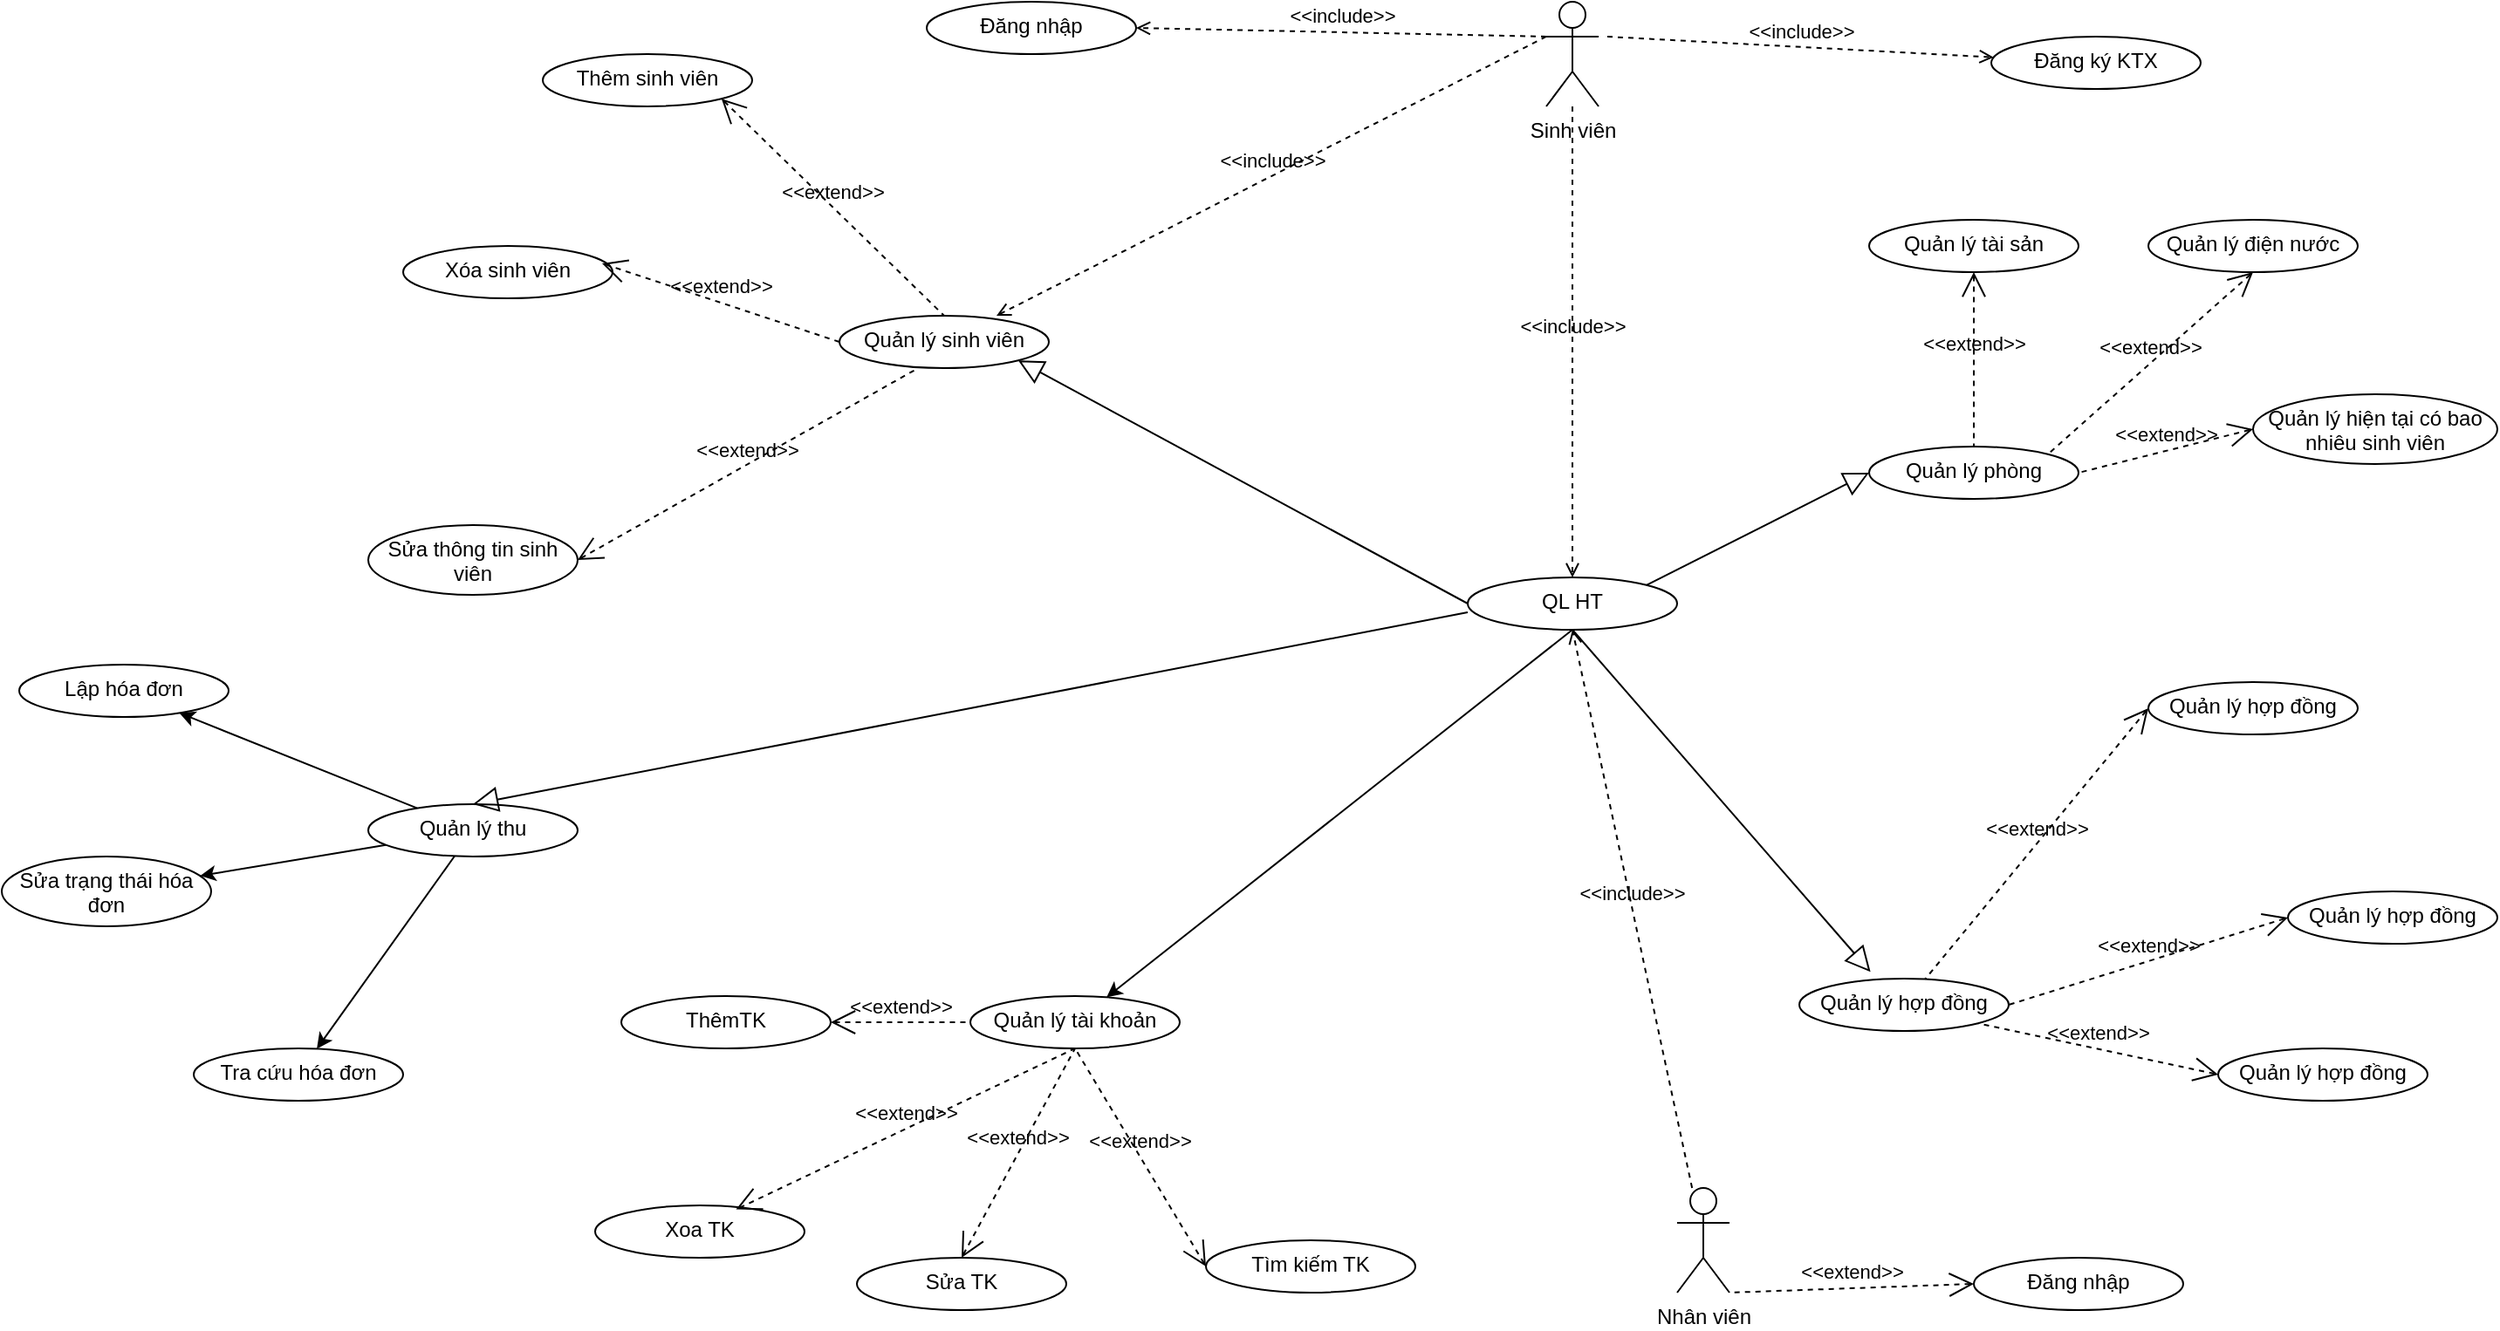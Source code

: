 <mxfile version="13.9.9" type="device"><diagram name="Page-1" id="58cdce13-f638-feb5-8d6f-7d28b1aa9fa0"><mxGraphModel dx="2963" dy="754" grid="1" gridSize="10" guides="1" tooltips="1" connect="1" arrows="1" fold="1" page="1" pageScale="1" pageWidth="1100" pageHeight="850" background="#ffffff" math="0" shadow="0"><root><mxCell id="0"/><mxCell id="1" parent="0"/><mxCell id="kqvLeJcB2P9spGSXJwbo-1" value="Nhân viên" style="shape=umlActor;verticalLabelPosition=bottom;verticalAlign=top;html=1;outlineConnect=0;" parent="1" vertex="1"><mxGeometry x="490" y="820" width="30" height="60" as="geometry"/></mxCell><mxCell id="kqvLeJcB2P9spGSXJwbo-2" value="Sinh viên" style="shape=umlActor;verticalLabelPosition=bottom;verticalAlign=top;html=1;outlineConnect=0;" parent="1" vertex="1"><mxGeometry x="415" y="140" width="30" height="60" as="geometry"/></mxCell><mxCell id="kqvLeJcB2P9spGSXJwbo-3" value="Quản lý tài khoản" style="ellipse;whiteSpace=wrap;html=1;verticalAlign=top;" parent="1" vertex="1"><mxGeometry x="85" y="710" width="120" height="30" as="geometry"/></mxCell><mxCell id="kqvLeJcB2P9spGSXJwbo-5" value="Quản lý phòng" style="ellipse;whiteSpace=wrap;html=1;verticalAlign=top;" parent="1" vertex="1"><mxGeometry x="600" y="395" width="120" height="30" as="geometry"/></mxCell><mxCell id="kqvLeJcB2P9spGSXJwbo-7" value="Quản lý sinh viên" style="ellipse;whiteSpace=wrap;html=1;verticalAlign=top;" parent="1" vertex="1"><mxGeometry x="10" y="320" width="120" height="30" as="geometry"/></mxCell><mxCell id="kqvLeJcB2P9spGSXJwbo-63" value="" style="edgeStyle=none;rounded=0;orthogonalLoop=1;jettySize=auto;html=1;" parent="1" source="kqvLeJcB2P9spGSXJwbo-9" target="kqvLeJcB2P9spGSXJwbo-62" edge="1"><mxGeometry relative="1" as="geometry"/></mxCell><mxCell id="kqvLeJcB2P9spGSXJwbo-65" value="" style="edgeStyle=none;rounded=0;orthogonalLoop=1;jettySize=auto;html=1;" parent="1" source="kqvLeJcB2P9spGSXJwbo-9" target="kqvLeJcB2P9spGSXJwbo-64" edge="1"><mxGeometry relative="1" as="geometry"/></mxCell><mxCell id="kqvLeJcB2P9spGSXJwbo-67" value="" style="edgeStyle=none;rounded=0;orthogonalLoop=1;jettySize=auto;html=1;" parent="1" source="kqvLeJcB2P9spGSXJwbo-9" target="kqvLeJcB2P9spGSXJwbo-66" edge="1"><mxGeometry relative="1" as="geometry"/></mxCell><mxCell id="kqvLeJcB2P9spGSXJwbo-9" value="Quản lý thu" style="ellipse;whiteSpace=wrap;html=1;verticalAlign=top;" parent="1" vertex="1"><mxGeometry x="-260" y="600" width="120" height="30" as="geometry"/></mxCell><mxCell id="kqvLeJcB2P9spGSXJwbo-11" value="Quản lý hợp đồng" style="ellipse;whiteSpace=wrap;html=1;verticalAlign=top;" parent="1" vertex="1"><mxGeometry x="560" y="700" width="120" height="30" as="geometry"/></mxCell><mxCell id="kqvLeJcB2P9spGSXJwbo-83" style="edgeStyle=none;rounded=0;orthogonalLoop=1;jettySize=auto;html=1;exitX=0.5;exitY=1;exitDx=0;exitDy=0;" parent="1" source="kqvLeJcB2P9spGSXJwbo-17" target="kqvLeJcB2P9spGSXJwbo-3" edge="1"><mxGeometry relative="1" as="geometry"/></mxCell><mxCell id="kqvLeJcB2P9spGSXJwbo-17" value="QL HT" style="ellipse;whiteSpace=wrap;html=1;verticalAlign=top;" parent="1" vertex="1"><mxGeometry x="370" y="470" width="120" height="30" as="geometry"/></mxCell><mxCell id="kqvLeJcB2P9spGSXJwbo-21" value="&amp;lt;&amp;lt;include&amp;gt;&amp;gt;" style="edgeStyle=none;html=1;endArrow=open;verticalAlign=bottom;dashed=1;labelBackgroundColor=none;entryX=0.5;entryY=0;entryDx=0;entryDy=0;" parent="1" source="kqvLeJcB2P9spGSXJwbo-2" target="kqvLeJcB2P9spGSXJwbo-17" edge="1"><mxGeometry width="160" relative="1" as="geometry"><mxPoint x="360" y="260" as="sourcePoint"/><mxPoint x="435" y="220" as="targetPoint"/></mxGeometry></mxCell><mxCell id="kqvLeJcB2P9spGSXJwbo-22" value="Quản lý hợp đồng" style="ellipse;whiteSpace=wrap;html=1;verticalAlign=top;" parent="1" vertex="1"><mxGeometry x="760" y="530" width="120" height="30" as="geometry"/></mxCell><mxCell id="kqvLeJcB2P9spGSXJwbo-24" value="Quản lý hợp đồng" style="ellipse;whiteSpace=wrap;html=1;verticalAlign=top;" parent="1" vertex="1"><mxGeometry x="840" y="650" width="120" height="30" as="geometry"/></mxCell><mxCell id="kqvLeJcB2P9spGSXJwbo-26" value="Quản lý hợp đồng" style="ellipse;whiteSpace=wrap;html=1;verticalAlign=top;" parent="1" vertex="1"><mxGeometry x="800" y="740" width="120" height="30" as="geometry"/></mxCell><mxCell id="kqvLeJcB2P9spGSXJwbo-29" value="Thêm sinh viên" style="ellipse;whiteSpace=wrap;html=1;verticalAlign=top;" parent="1" vertex="1"><mxGeometry x="-160" y="170" width="120" height="30" as="geometry"/></mxCell><mxCell id="kqvLeJcB2P9spGSXJwbo-31" value="Xóa sinh viên" style="ellipse;whiteSpace=wrap;html=1;verticalAlign=top;" parent="1" vertex="1"><mxGeometry x="-240" y="280" width="120" height="30" as="geometry"/></mxCell><mxCell id="kqvLeJcB2P9spGSXJwbo-33" value="Sửa thông tin sinh viên" style="ellipse;whiteSpace=wrap;html=1;verticalAlign=top;" parent="1" vertex="1"><mxGeometry x="-260" y="440" width="120" height="40" as="geometry"/></mxCell><mxCell id="kqvLeJcB2P9spGSXJwbo-35" value="&amp;lt;&amp;lt;extend&amp;gt;&amp;gt;" style="edgeStyle=none;html=1;startArrow=open;endArrow=none;startSize=12;verticalAlign=bottom;dashed=1;labelBackgroundColor=none;exitX=1;exitY=1;exitDx=0;exitDy=0;entryX=0.5;entryY=0;entryDx=0;entryDy=0;" parent="1" source="kqvLeJcB2P9spGSXJwbo-29" target="kqvLeJcB2P9spGSXJwbo-7" edge="1"><mxGeometry width="160" relative="1" as="geometry"><mxPoint x="450" y="260" as="sourcePoint"/><mxPoint x="610" y="260" as="targetPoint"/></mxGeometry></mxCell><mxCell id="kqvLeJcB2P9spGSXJwbo-36" value="&amp;lt;&amp;lt;extend&amp;gt;&amp;gt;" style="edgeStyle=none;html=1;startArrow=open;endArrow=none;startSize=12;verticalAlign=bottom;dashed=1;labelBackgroundColor=none;exitX=1;exitY=1;exitDx=0;exitDy=0;entryX=0;entryY=0.5;entryDx=0;entryDy=0;" parent="1" target="kqvLeJcB2P9spGSXJwbo-7" edge="1"><mxGeometry width="160" relative="1" as="geometry"><mxPoint x="-126" y="290" as="sourcePoint"/><mxPoint x="-0.088" y="414.826" as="targetPoint"/></mxGeometry></mxCell><mxCell id="kqvLeJcB2P9spGSXJwbo-37" value="&amp;lt;&amp;lt;extend&amp;gt;&amp;gt;" style="edgeStyle=none;html=1;startArrow=open;endArrow=none;startSize=12;verticalAlign=bottom;dashed=1;labelBackgroundColor=none;entryX=0.365;entryY=1.026;entryDx=0;entryDy=0;entryPerimeter=0;" parent="1" target="kqvLeJcB2P9spGSXJwbo-7" edge="1"><mxGeometry width="160" relative="1" as="geometry"><mxPoint x="-140" y="460" as="sourcePoint"/><mxPoint x="-24.088" y="584.826" as="targetPoint"/></mxGeometry></mxCell><mxCell id="kqvLeJcB2P9spGSXJwbo-38" value="&amp;lt;&amp;lt;extend&amp;gt;&amp;gt;" style="edgeStyle=none;html=1;startArrow=open;endArrow=none;startSize=12;verticalAlign=bottom;dashed=1;labelBackgroundColor=none;exitX=0;exitY=0.5;exitDx=0;exitDy=0;" parent="1" source="kqvLeJcB2P9spGSXJwbo-22" target="kqvLeJcB2P9spGSXJwbo-11" edge="1"><mxGeometry width="160" relative="1" as="geometry"><mxPoint x="360" y="600" as="sourcePoint"/><mxPoint x="520" y="600" as="targetPoint"/></mxGeometry></mxCell><mxCell id="kqvLeJcB2P9spGSXJwbo-39" value="&amp;lt;&amp;lt;extend&amp;gt;&amp;gt;" style="edgeStyle=none;html=1;startArrow=open;endArrow=none;startSize=12;verticalAlign=bottom;dashed=1;labelBackgroundColor=none;exitX=0;exitY=0.5;exitDx=0;exitDy=0;entryX=1;entryY=0.5;entryDx=0;entryDy=0;" parent="1" source="kqvLeJcB2P9spGSXJwbo-24" target="kqvLeJcB2P9spGSXJwbo-11" edge="1"><mxGeometry width="160" relative="1" as="geometry"><mxPoint x="360" y="600" as="sourcePoint"/><mxPoint x="690" y="700" as="targetPoint"/></mxGeometry></mxCell><mxCell id="kqvLeJcB2P9spGSXJwbo-40" value="&amp;lt;&amp;lt;extend&amp;gt;&amp;gt;" style="edgeStyle=none;html=1;startArrow=open;endArrow=none;startSize=12;verticalAlign=bottom;dashed=1;labelBackgroundColor=none;entryX=1;entryY=1;entryDx=0;entryDy=0;exitX=0;exitY=0.5;exitDx=0;exitDy=0;" parent="1" source="kqvLeJcB2P9spGSXJwbo-26" target="kqvLeJcB2P9spGSXJwbo-11" edge="1"><mxGeometry width="160" relative="1" as="geometry"><mxPoint x="360" y="600" as="sourcePoint"/><mxPoint x="520" y="600" as="targetPoint"/></mxGeometry></mxCell><mxCell id="kqvLeJcB2P9spGSXJwbo-41" value="Quản lý tài sản" style="ellipse;whiteSpace=wrap;html=1;verticalAlign=top;" parent="1" vertex="1"><mxGeometry x="600" y="265" width="120" height="30" as="geometry"/></mxCell><mxCell id="kqvLeJcB2P9spGSXJwbo-43" value="Quản lý điện nước" style="ellipse;whiteSpace=wrap;html=1;verticalAlign=top;" parent="1" vertex="1"><mxGeometry x="760" y="265" width="120" height="30" as="geometry"/></mxCell><mxCell id="kqvLeJcB2P9spGSXJwbo-45" value="Quản lý hiện tại có bao nhiêu sinh viên" style="ellipse;whiteSpace=wrap;html=1;verticalAlign=top;" parent="1" vertex="1"><mxGeometry x="820" y="365" width="140" height="40" as="geometry"/></mxCell><mxCell id="kqvLeJcB2P9spGSXJwbo-47" value="&amp;lt;&amp;lt;extend&amp;gt;&amp;gt;" style="edgeStyle=none;html=1;startArrow=open;endArrow=none;startSize=12;verticalAlign=bottom;dashed=1;labelBackgroundColor=none;entryX=0.5;entryY=0;entryDx=0;entryDy=0;exitX=0.5;exitY=1;exitDx=0;exitDy=0;" parent="1" source="kqvLeJcB2P9spGSXJwbo-41" target="kqvLeJcB2P9spGSXJwbo-5" edge="1"><mxGeometry width="160" relative="1" as="geometry"><mxPoint x="290" y="335" as="sourcePoint"/><mxPoint x="450" y="335" as="targetPoint"/></mxGeometry></mxCell><mxCell id="kqvLeJcB2P9spGSXJwbo-48" value="&amp;lt;&amp;lt;extend&amp;gt;&amp;gt;" style="edgeStyle=none;html=1;startArrow=open;endArrow=none;startSize=12;verticalAlign=bottom;dashed=1;labelBackgroundColor=none;entryX=1;entryY=0;entryDx=0;entryDy=0;exitX=0.5;exitY=1;exitDx=0;exitDy=0;" parent="1" source="kqvLeJcB2P9spGSXJwbo-43" target="kqvLeJcB2P9spGSXJwbo-5" edge="1"><mxGeometry width="160" relative="1" as="geometry"><mxPoint x="290" y="335" as="sourcePoint"/><mxPoint x="450" y="335" as="targetPoint"/></mxGeometry></mxCell><mxCell id="kqvLeJcB2P9spGSXJwbo-49" value="&amp;lt;&amp;lt;extend&amp;gt;&amp;gt;" style="edgeStyle=none;html=1;startArrow=open;endArrow=none;startSize=12;verticalAlign=bottom;dashed=1;labelBackgroundColor=none;entryX=1;entryY=0.5;entryDx=0;entryDy=0;exitX=0;exitY=0.5;exitDx=0;exitDy=0;" parent="1" source="kqvLeJcB2P9spGSXJwbo-45" target="kqvLeJcB2P9spGSXJwbo-5" edge="1"><mxGeometry width="160" relative="1" as="geometry"><mxPoint x="290" y="335" as="sourcePoint"/><mxPoint x="450" y="335" as="targetPoint"/></mxGeometry></mxCell><mxCell id="kqvLeJcB2P9spGSXJwbo-50" value="ThêmTK" style="ellipse;whiteSpace=wrap;html=1;verticalAlign=top;" parent="1" vertex="1"><mxGeometry x="-115" y="710" width="120" height="30" as="geometry"/></mxCell><mxCell id="kqvLeJcB2P9spGSXJwbo-52" value="Xoa TK" style="ellipse;whiteSpace=wrap;html=1;verticalAlign=top;" parent="1" vertex="1"><mxGeometry x="-130" y="830" width="120" height="30" as="geometry"/></mxCell><mxCell id="kqvLeJcB2P9spGSXJwbo-54" value="Sửa TK" style="ellipse;whiteSpace=wrap;html=1;verticalAlign=top;" parent="1" vertex="1"><mxGeometry x="20" y="860" width="120" height="30" as="geometry"/></mxCell><mxCell id="kqvLeJcB2P9spGSXJwbo-56" value="Tìm kiếm TK" style="ellipse;whiteSpace=wrap;html=1;verticalAlign=top;" parent="1" vertex="1"><mxGeometry x="220" y="850" width="120" height="30" as="geometry"/></mxCell><mxCell id="kqvLeJcB2P9spGSXJwbo-58" value="&amp;lt;&amp;lt;extend&amp;gt;&amp;gt;" style="edgeStyle=none;html=1;startArrow=open;endArrow=none;startSize=12;verticalAlign=bottom;dashed=1;labelBackgroundColor=none;exitX=1;exitY=0.5;exitDx=0;exitDy=0;entryX=0;entryY=0.5;entryDx=0;entryDy=0;" parent="1" source="kqvLeJcB2P9spGSXJwbo-50" target="kqvLeJcB2P9spGSXJwbo-3" edge="1"><mxGeometry width="160" relative="1" as="geometry"><mxPoint x="160" y="690" as="sourcePoint"/><mxPoint x="320" y="690" as="targetPoint"/></mxGeometry></mxCell><mxCell id="kqvLeJcB2P9spGSXJwbo-59" value="&amp;lt;&amp;lt;extend&amp;gt;&amp;gt;" style="edgeStyle=none;html=1;startArrow=open;endArrow=none;startSize=12;verticalAlign=bottom;dashed=1;labelBackgroundColor=none;exitX=0.673;exitY=0.077;exitDx=0;exitDy=0;exitPerimeter=0;entryX=0.5;entryY=1;entryDx=0;entryDy=0;" parent="1" source="kqvLeJcB2P9spGSXJwbo-52" target="kqvLeJcB2P9spGSXJwbo-3" edge="1"><mxGeometry width="160" relative="1" as="geometry"><mxPoint x="160" y="690" as="sourcePoint"/><mxPoint x="320" y="690" as="targetPoint"/></mxGeometry></mxCell><mxCell id="kqvLeJcB2P9spGSXJwbo-60" value="&amp;lt;&amp;lt;extend&amp;gt;&amp;gt;" style="edgeStyle=none;html=1;startArrow=open;endArrow=none;startSize=12;verticalAlign=bottom;dashed=1;labelBackgroundColor=none;exitX=0.5;exitY=0;exitDx=0;exitDy=0;entryX=0.5;entryY=1;entryDx=0;entryDy=0;" parent="1" source="kqvLeJcB2P9spGSXJwbo-54" target="kqvLeJcB2P9spGSXJwbo-3" edge="1"><mxGeometry width="160" relative="1" as="geometry"><mxPoint x="160" y="690" as="sourcePoint"/><mxPoint x="320" y="690" as="targetPoint"/></mxGeometry></mxCell><mxCell id="kqvLeJcB2P9spGSXJwbo-61" value="&amp;lt;&amp;lt;extend&amp;gt;&amp;gt;" style="edgeStyle=none;html=1;startArrow=open;endArrow=none;startSize=12;verticalAlign=bottom;dashed=1;labelBackgroundColor=none;entryX=0.5;entryY=1;entryDx=0;entryDy=0;exitX=0;exitY=0.5;exitDx=0;exitDy=0;" parent="1" source="kqvLeJcB2P9spGSXJwbo-56" target="kqvLeJcB2P9spGSXJwbo-3" edge="1"><mxGeometry width="160" relative="1" as="geometry"><mxPoint x="160" y="690" as="sourcePoint"/><mxPoint x="320" y="690" as="targetPoint"/></mxGeometry></mxCell><mxCell id="kqvLeJcB2P9spGSXJwbo-62" value="Lập hóa đơn" style="ellipse;whiteSpace=wrap;html=1;verticalAlign=top;" parent="1" vertex="1"><mxGeometry x="-460" y="520" width="120" height="30" as="geometry"/></mxCell><mxCell id="kqvLeJcB2P9spGSXJwbo-64" value="Sửa trạng thái hóa đơn" style="ellipse;whiteSpace=wrap;html=1;verticalAlign=top;" parent="1" vertex="1"><mxGeometry x="-470" y="630" width="120" height="40" as="geometry"/></mxCell><mxCell id="kqvLeJcB2P9spGSXJwbo-66" value="Tra cứu hóa đơn" style="ellipse;whiteSpace=wrap;html=1;verticalAlign=top;" parent="1" vertex="1"><mxGeometry x="-360" y="740" width="120" height="30" as="geometry"/></mxCell><mxCell id="kqvLeJcB2P9spGSXJwbo-68" value="&amp;lt;&amp;lt;include&amp;gt;&amp;gt;" style="edgeStyle=none;html=1;endArrow=open;verticalAlign=bottom;dashed=1;labelBackgroundColor=none;exitX=0;exitY=0.333;exitDx=0;exitDy=0;exitPerimeter=0;" parent="1" source="kqvLeJcB2P9spGSXJwbo-2" edge="1"><mxGeometry width="160" relative="1" as="geometry"><mxPoint x="400" y="80" as="sourcePoint"/><mxPoint x="100" y="320" as="targetPoint"/></mxGeometry></mxCell><mxCell id="kqvLeJcB2P9spGSXJwbo-71" value="Đăng ký KTX" style="ellipse;whiteSpace=wrap;html=1;verticalAlign=top;" parent="1" vertex="1"><mxGeometry x="670" y="160" width="120" height="30" as="geometry"/></mxCell><mxCell id="kqvLeJcB2P9spGSXJwbo-73" value="&amp;lt;&amp;lt;include&amp;gt;&amp;gt;" style="edgeStyle=none;html=1;endArrow=open;verticalAlign=bottom;dashed=1;labelBackgroundColor=none;" parent="1" target="kqvLeJcB2P9spGSXJwbo-71" edge="1"><mxGeometry width="160" relative="1" as="geometry"><mxPoint x="450" y="160" as="sourcePoint"/><mxPoint x="660" y="90" as="targetPoint"/></mxGeometry></mxCell><mxCell id="kqvLeJcB2P9spGSXJwbo-74" value="" style="edgeStyle=none;html=1;endArrow=block;endFill=0;endSize=12;verticalAlign=bottom;entryX=1;entryY=1;entryDx=0;entryDy=0;exitX=0;exitY=0.5;exitDx=0;exitDy=0;" parent="1" source="kqvLeJcB2P9spGSXJwbo-17" target="kqvLeJcB2P9spGSXJwbo-7" edge="1"><mxGeometry width="160" relative="1" as="geometry"><mxPoint x="360" y="470" as="sourcePoint"/><mxPoint x="610" y="400" as="targetPoint"/></mxGeometry></mxCell><mxCell id="kqvLeJcB2P9spGSXJwbo-75" value="" style="edgeStyle=none;html=1;endArrow=block;endFill=0;endSize=12;verticalAlign=bottom;exitX=1;exitY=0;exitDx=0;exitDy=0;entryX=0;entryY=0.5;entryDx=0;entryDy=0;" parent="1" source="kqvLeJcB2P9spGSXJwbo-17" target="kqvLeJcB2P9spGSXJwbo-5" edge="1"><mxGeometry width="160" relative="1" as="geometry"><mxPoint x="450" y="400" as="sourcePoint"/><mxPoint x="610" y="400" as="targetPoint"/></mxGeometry></mxCell><mxCell id="kqvLeJcB2P9spGSXJwbo-76" value="" style="edgeStyle=none;html=1;endArrow=block;endFill=0;endSize=12;verticalAlign=bottom;entryX=0.5;entryY=0;entryDx=0;entryDy=0;" parent="1" target="kqvLeJcB2P9spGSXJwbo-9" edge="1"><mxGeometry width="160" relative="1" as="geometry"><mxPoint x="370" y="490" as="sourcePoint"/><mxPoint x="610" y="400" as="targetPoint"/></mxGeometry></mxCell><mxCell id="kqvLeJcB2P9spGSXJwbo-77" value="" style="edgeStyle=none;html=1;endArrow=block;endFill=0;endSize=12;verticalAlign=bottom;entryX=0.34;entryY=-0.128;entryDx=0;entryDy=0;entryPerimeter=0;exitX=0.5;exitY=1;exitDx=0;exitDy=0;" parent="1" source="kqvLeJcB2P9spGSXJwbo-17" target="kqvLeJcB2P9spGSXJwbo-11" edge="1"><mxGeometry width="160" relative="1" as="geometry"><mxPoint x="430" y="250" as="sourcePoint"/><mxPoint x="610" y="400" as="targetPoint"/></mxGeometry></mxCell><mxCell id="kqvLeJcB2P9spGSXJwbo-86" value="&amp;lt;&amp;lt;include&amp;gt;&amp;gt;" style="edgeStyle=none;html=1;endArrow=open;verticalAlign=bottom;dashed=1;labelBackgroundColor=none;" parent="1" source="kqvLeJcB2P9spGSXJwbo-1" edge="1"><mxGeometry width="160" relative="1" as="geometry"><mxPoint x="450" y="720" as="sourcePoint"/><mxPoint x="430" y="500" as="targetPoint"/></mxGeometry></mxCell><mxCell id="kqvLeJcB2P9spGSXJwbo-91" value="Đăng nhập" style="ellipse;whiteSpace=wrap;html=1;verticalAlign=top;" parent="1" vertex="1"><mxGeometry x="660" y="860" width="120" height="30" as="geometry"/></mxCell><mxCell id="kqvLeJcB2P9spGSXJwbo-92" value="&amp;lt;&amp;lt;extend&amp;gt;&amp;gt;" style="edgeStyle=none;html=1;startArrow=open;endArrow=none;startSize=12;verticalAlign=bottom;dashed=1;labelBackgroundColor=none;entryX=1;entryY=1;entryDx=0;entryDy=0;entryPerimeter=0;exitX=0;exitY=0.5;exitDx=0;exitDy=0;" parent="1" source="kqvLeJcB2P9spGSXJwbo-91" target="kqvLeJcB2P9spGSXJwbo-1" edge="1"><mxGeometry width="160" relative="1" as="geometry"><mxPoint x="880" y="930" as="sourcePoint"/><mxPoint x="754" y="940" as="targetPoint"/><Array as="points"/></mxGeometry></mxCell><mxCell id="kqvLeJcB2P9spGSXJwbo-93" value="Đăng nhập" style="ellipse;whiteSpace=wrap;html=1;verticalAlign=top;" parent="1" vertex="1"><mxGeometry x="60" y="140" width="120" height="30" as="geometry"/></mxCell><mxCell id="kqvLeJcB2P9spGSXJwbo-94" value="&amp;lt;&amp;lt;include&amp;gt;&amp;gt;" style="edgeStyle=none;html=1;endArrow=open;verticalAlign=bottom;dashed=1;labelBackgroundColor=none;entryX=1;entryY=0.5;entryDx=0;entryDy=0;exitX=0;exitY=0.333;exitDx=0;exitDy=0;exitPerimeter=0;" parent="1" source="kqvLeJcB2P9spGSXJwbo-2" target="kqvLeJcB2P9spGSXJwbo-93" edge="1"><mxGeometry width="160" relative="1" as="geometry"><mxPoint x="410" y="80" as="sourcePoint"/><mxPoint x="340.232" y="123.682" as="targetPoint"/></mxGeometry></mxCell></root></mxGraphModel></diagram></mxfile>